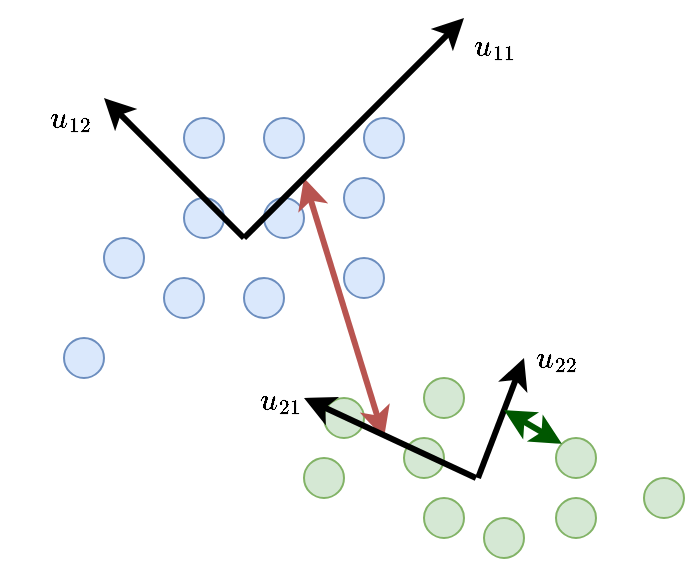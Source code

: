 <mxfile version="24.7.5">
  <diagram name="Seite-1" id="3WamROqaYmb8yL5PYkZU">
    <mxGraphModel dx="954" dy="522" grid="1" gridSize="10" guides="1" tooltips="1" connect="1" arrows="1" fold="1" page="1" pageScale="1" pageWidth="827" pageHeight="1169" math="1" shadow="0">
      <root>
        <mxCell id="0" />
        <mxCell id="1" parent="0" />
        <mxCell id="FRVEa9QtqOsGeyyYHmY0-1" value="" style="ellipse;whiteSpace=wrap;html=1;aspect=fixed;fillColor=#dae8fc;strokeColor=#6c8ebf;" vertex="1" parent="1">
          <mxGeometry x="160" y="140" width="20" height="20" as="geometry" />
        </mxCell>
        <mxCell id="FRVEa9QtqOsGeyyYHmY0-2" value="" style="ellipse;whiteSpace=wrap;html=1;aspect=fixed;fillColor=#dae8fc;strokeColor=#6c8ebf;" vertex="1" parent="1">
          <mxGeometry x="200" y="140" width="20" height="20" as="geometry" />
        </mxCell>
        <mxCell id="FRVEa9QtqOsGeyyYHmY0-3" value="" style="ellipse;whiteSpace=wrap;html=1;aspect=fixed;fillColor=#dae8fc;strokeColor=#6c8ebf;" vertex="1" parent="1">
          <mxGeometry x="110" y="170" width="20" height="20" as="geometry" />
        </mxCell>
        <mxCell id="FRVEa9QtqOsGeyyYHmY0-4" value="" style="ellipse;whiteSpace=wrap;html=1;aspect=fixed;fillColor=#dae8fc;strokeColor=#6c8ebf;" vertex="1" parent="1">
          <mxGeometry x="130" y="120" width="20" height="20" as="geometry" />
        </mxCell>
        <mxCell id="FRVEa9QtqOsGeyyYHmY0-5" value="" style="ellipse;whiteSpace=wrap;html=1;aspect=fixed;fillColor=#dae8fc;strokeColor=#6c8ebf;" vertex="1" parent="1">
          <mxGeometry x="250" y="90" width="20" height="20" as="geometry" />
        </mxCell>
        <mxCell id="FRVEa9QtqOsGeyyYHmY0-6" value="" style="ellipse;whiteSpace=wrap;html=1;aspect=fixed;fillColor=#dae8fc;strokeColor=#6c8ebf;" vertex="1" parent="1">
          <mxGeometry x="260" y="60" width="20" height="20" as="geometry" />
        </mxCell>
        <mxCell id="FRVEa9QtqOsGeyyYHmY0-7" value="" style="ellipse;whiteSpace=wrap;html=1;aspect=fixed;fillColor=#dae8fc;strokeColor=#6c8ebf;" vertex="1" parent="1">
          <mxGeometry x="250" y="130" width="20" height="20" as="geometry" />
        </mxCell>
        <mxCell id="FRVEa9QtqOsGeyyYHmY0-9" value="" style="ellipse;whiteSpace=wrap;html=1;aspect=fixed;fillColor=#dae8fc;strokeColor=#6c8ebf;" vertex="1" parent="1">
          <mxGeometry x="170" y="60" width="20" height="20" as="geometry" />
        </mxCell>
        <mxCell id="FRVEa9QtqOsGeyyYHmY0-10" value="" style="ellipse;whiteSpace=wrap;html=1;aspect=fixed;fillColor=#dae8fc;strokeColor=#6c8ebf;" vertex="1" parent="1">
          <mxGeometry x="210" y="60" width="20" height="20" as="geometry" />
        </mxCell>
        <mxCell id="FRVEa9QtqOsGeyyYHmY0-11" value="" style="ellipse;whiteSpace=wrap;html=1;aspect=fixed;fillColor=#dae8fc;strokeColor=#6c8ebf;" vertex="1" parent="1">
          <mxGeometry x="170" y="100" width="20" height="20" as="geometry" />
        </mxCell>
        <mxCell id="FRVEa9QtqOsGeyyYHmY0-12" value="" style="ellipse;whiteSpace=wrap;html=1;aspect=fixed;fillColor=#dae8fc;strokeColor=#6c8ebf;" vertex="1" parent="1">
          <mxGeometry x="210" y="100" width="20" height="20" as="geometry" />
        </mxCell>
        <mxCell id="FRVEa9QtqOsGeyyYHmY0-14" value="" style="ellipse;whiteSpace=wrap;html=1;aspect=fixed;fillColor=#d5e8d4;strokeColor=#82b366;" vertex="1" parent="1">
          <mxGeometry x="240" y="200" width="20" height="20" as="geometry" />
        </mxCell>
        <mxCell id="FRVEa9QtqOsGeyyYHmY0-15" value="" style="ellipse;whiteSpace=wrap;html=1;aspect=fixed;fillColor=#d5e8d4;strokeColor=#82b366;" vertex="1" parent="1">
          <mxGeometry x="400" y="240" width="20" height="20" as="geometry" />
        </mxCell>
        <mxCell id="FRVEa9QtqOsGeyyYHmY0-17" value="" style="ellipse;whiteSpace=wrap;html=1;aspect=fixed;fillColor=#d5e8d4;strokeColor=#82b366;" vertex="1" parent="1">
          <mxGeometry x="230" y="230" width="20" height="20" as="geometry" />
        </mxCell>
        <mxCell id="FRVEa9QtqOsGeyyYHmY0-18" value="" style="ellipse;whiteSpace=wrap;html=1;aspect=fixed;fillColor=#d5e8d4;strokeColor=#82b366;" vertex="1" parent="1">
          <mxGeometry x="356" y="250" width="20" height="20" as="geometry" />
        </mxCell>
        <mxCell id="FRVEa9QtqOsGeyyYHmY0-19" value="" style="ellipse;whiteSpace=wrap;html=1;aspect=fixed;fillColor=#d5e8d4;strokeColor=#82b366;" vertex="1" parent="1">
          <mxGeometry x="290" y="190" width="20" height="20" as="geometry" />
        </mxCell>
        <mxCell id="FRVEa9QtqOsGeyyYHmY0-20" value="" style="ellipse;whiteSpace=wrap;html=1;aspect=fixed;fillColor=#d5e8d4;strokeColor=#82b366;" vertex="1" parent="1">
          <mxGeometry x="356" y="220" width="20" height="20" as="geometry" />
        </mxCell>
        <mxCell id="FRVEa9QtqOsGeyyYHmY0-21" value="" style="ellipse;whiteSpace=wrap;html=1;aspect=fixed;fillColor=#d5e8d4;strokeColor=#82b366;" vertex="1" parent="1">
          <mxGeometry x="280" y="220" width="20" height="20" as="geometry" />
        </mxCell>
        <mxCell id="FRVEa9QtqOsGeyyYHmY0-23" value="" style="ellipse;whiteSpace=wrap;html=1;aspect=fixed;fillColor=#d5e8d4;strokeColor=#82b366;" vertex="1" parent="1">
          <mxGeometry x="290" y="250" width="20" height="20" as="geometry" />
        </mxCell>
        <mxCell id="FRVEa9QtqOsGeyyYHmY0-24" value="" style="ellipse;whiteSpace=wrap;html=1;aspect=fixed;fillColor=#d5e8d4;strokeColor=#82b366;" vertex="1" parent="1">
          <mxGeometry x="320" y="260" width="20" height="20" as="geometry" />
        </mxCell>
        <mxCell id="FRVEa9QtqOsGeyyYHmY0-30" value="" style="endArrow=classic;startArrow=classic;html=1;rounded=0;fillColor=#f8cecc;strokeColor=#b85450;strokeWidth=3;" edge="1" parent="1">
          <mxGeometry width="50" height="50" relative="1" as="geometry">
            <mxPoint x="270" y="220" as="sourcePoint" />
            <mxPoint x="230" y="90" as="targetPoint" />
          </mxGeometry>
        </mxCell>
        <mxCell id="FRVEa9QtqOsGeyyYHmY0-35" value="" style="endArrow=classic;html=1;rounded=0;strokeWidth=3;" edge="1" parent="1">
          <mxGeometry width="50" height="50" relative="1" as="geometry">
            <mxPoint x="200" y="120" as="sourcePoint" />
            <mxPoint x="310" y="10" as="targetPoint" />
          </mxGeometry>
        </mxCell>
        <mxCell id="FRVEa9QtqOsGeyyYHmY0-36" value="&lt;div&gt;&lt;b&gt;&lt;font style=&quot;font-size: 13px;&quot;&gt;$$u_{11}$$&lt;/font&gt;&lt;/b&gt;&lt;/div&gt;" style="edgeLabel;html=1;align=center;verticalAlign=middle;resizable=0;points=[];labelBackgroundColor=#ffffff;" vertex="1" connectable="0" parent="FRVEa9QtqOsGeyyYHmY0-35">
          <mxGeometry x="0.377" relative="1" as="geometry">
            <mxPoint x="49" y="-21" as="offset" />
          </mxGeometry>
        </mxCell>
        <mxCell id="FRVEa9QtqOsGeyyYHmY0-37" value="" style="endArrow=classic;html=1;rounded=0;strokeWidth=3;" edge="1" parent="1">
          <mxGeometry width="50" height="50" relative="1" as="geometry">
            <mxPoint x="200" y="120" as="sourcePoint" />
            <mxPoint x="130" y="50" as="targetPoint" />
          </mxGeometry>
        </mxCell>
        <mxCell id="FRVEa9QtqOsGeyyYHmY0-38" value="&lt;div&gt;&lt;b&gt;&lt;font style=&quot;font-size: 13px;&quot;&gt;$$u_{12}$$&lt;/font&gt;&lt;/b&gt;&lt;/div&gt;" style="edgeLabel;html=1;align=center;verticalAlign=middle;resizable=0;points=[];labelBackgroundColor=#ffffff;" vertex="1" connectable="0" parent="FRVEa9QtqOsGeyyYHmY0-37">
          <mxGeometry x="0.377" relative="1" as="geometry">
            <mxPoint x="-39" y="-12" as="offset" />
          </mxGeometry>
        </mxCell>
        <mxCell id="FRVEa9QtqOsGeyyYHmY0-39" value="" style="endArrow=classic;html=1;rounded=0;strokeWidth=3;" edge="1" parent="1">
          <mxGeometry width="50" height="50" relative="1" as="geometry">
            <mxPoint x="316" y="240" as="sourcePoint" />
            <mxPoint x="230" y="200" as="targetPoint" />
          </mxGeometry>
        </mxCell>
        <mxCell id="FRVEa9QtqOsGeyyYHmY0-40" value="&lt;div&gt;&lt;b&gt;&lt;font style=&quot;font-size: 13px;&quot;&gt;$$u_{21}$$&lt;/font&gt;&lt;/b&gt;&lt;/div&gt;" style="edgeLabel;html=1;align=center;verticalAlign=middle;resizable=0;points=[];labelBackgroundColor=#ffffff;" vertex="1" connectable="0" parent="FRVEa9QtqOsGeyyYHmY0-39">
          <mxGeometry x="0.377" relative="1" as="geometry">
            <mxPoint x="-39" y="-12" as="offset" />
          </mxGeometry>
        </mxCell>
        <mxCell id="FRVEa9QtqOsGeyyYHmY0-41" value="" style="endArrow=classic;html=1;rounded=0;strokeWidth=3;" edge="1" parent="1">
          <mxGeometry width="50" height="50" relative="1" as="geometry">
            <mxPoint x="317" y="240" as="sourcePoint" />
            <mxPoint x="340" y="180" as="targetPoint" />
          </mxGeometry>
        </mxCell>
        <mxCell id="FRVEa9QtqOsGeyyYHmY0-42" value="&lt;div&gt;&lt;b&gt;&lt;font style=&quot;font-size: 13px;&quot;&gt;$$u_{22}$$&lt;/font&gt;&lt;/b&gt;&lt;/div&gt;" style="edgeLabel;html=1;align=center;verticalAlign=middle;resizable=0;points=[];labelBackgroundColor=#ffffff;" vertex="1" connectable="0" parent="FRVEa9QtqOsGeyyYHmY0-41">
          <mxGeometry x="0.377" relative="1" as="geometry">
            <mxPoint x="23" y="-19" as="offset" />
          </mxGeometry>
        </mxCell>
        <mxCell id="FRVEa9QtqOsGeyyYHmY0-47" value="" style="endArrow=classic;startArrow=classic;html=1;rounded=0;fillColor=#008a00;strokeColor=#005700;strokeWidth=3;exitX=0;exitY=0;exitDx=0;exitDy=0;" edge="1" parent="1" source="FRVEa9QtqOsGeyyYHmY0-20">
          <mxGeometry width="50" height="50" relative="1" as="geometry">
            <mxPoint x="340" y="231" as="sourcePoint" />
            <mxPoint x="330" y="206" as="targetPoint" />
          </mxGeometry>
        </mxCell>
      </root>
    </mxGraphModel>
  </diagram>
</mxfile>
